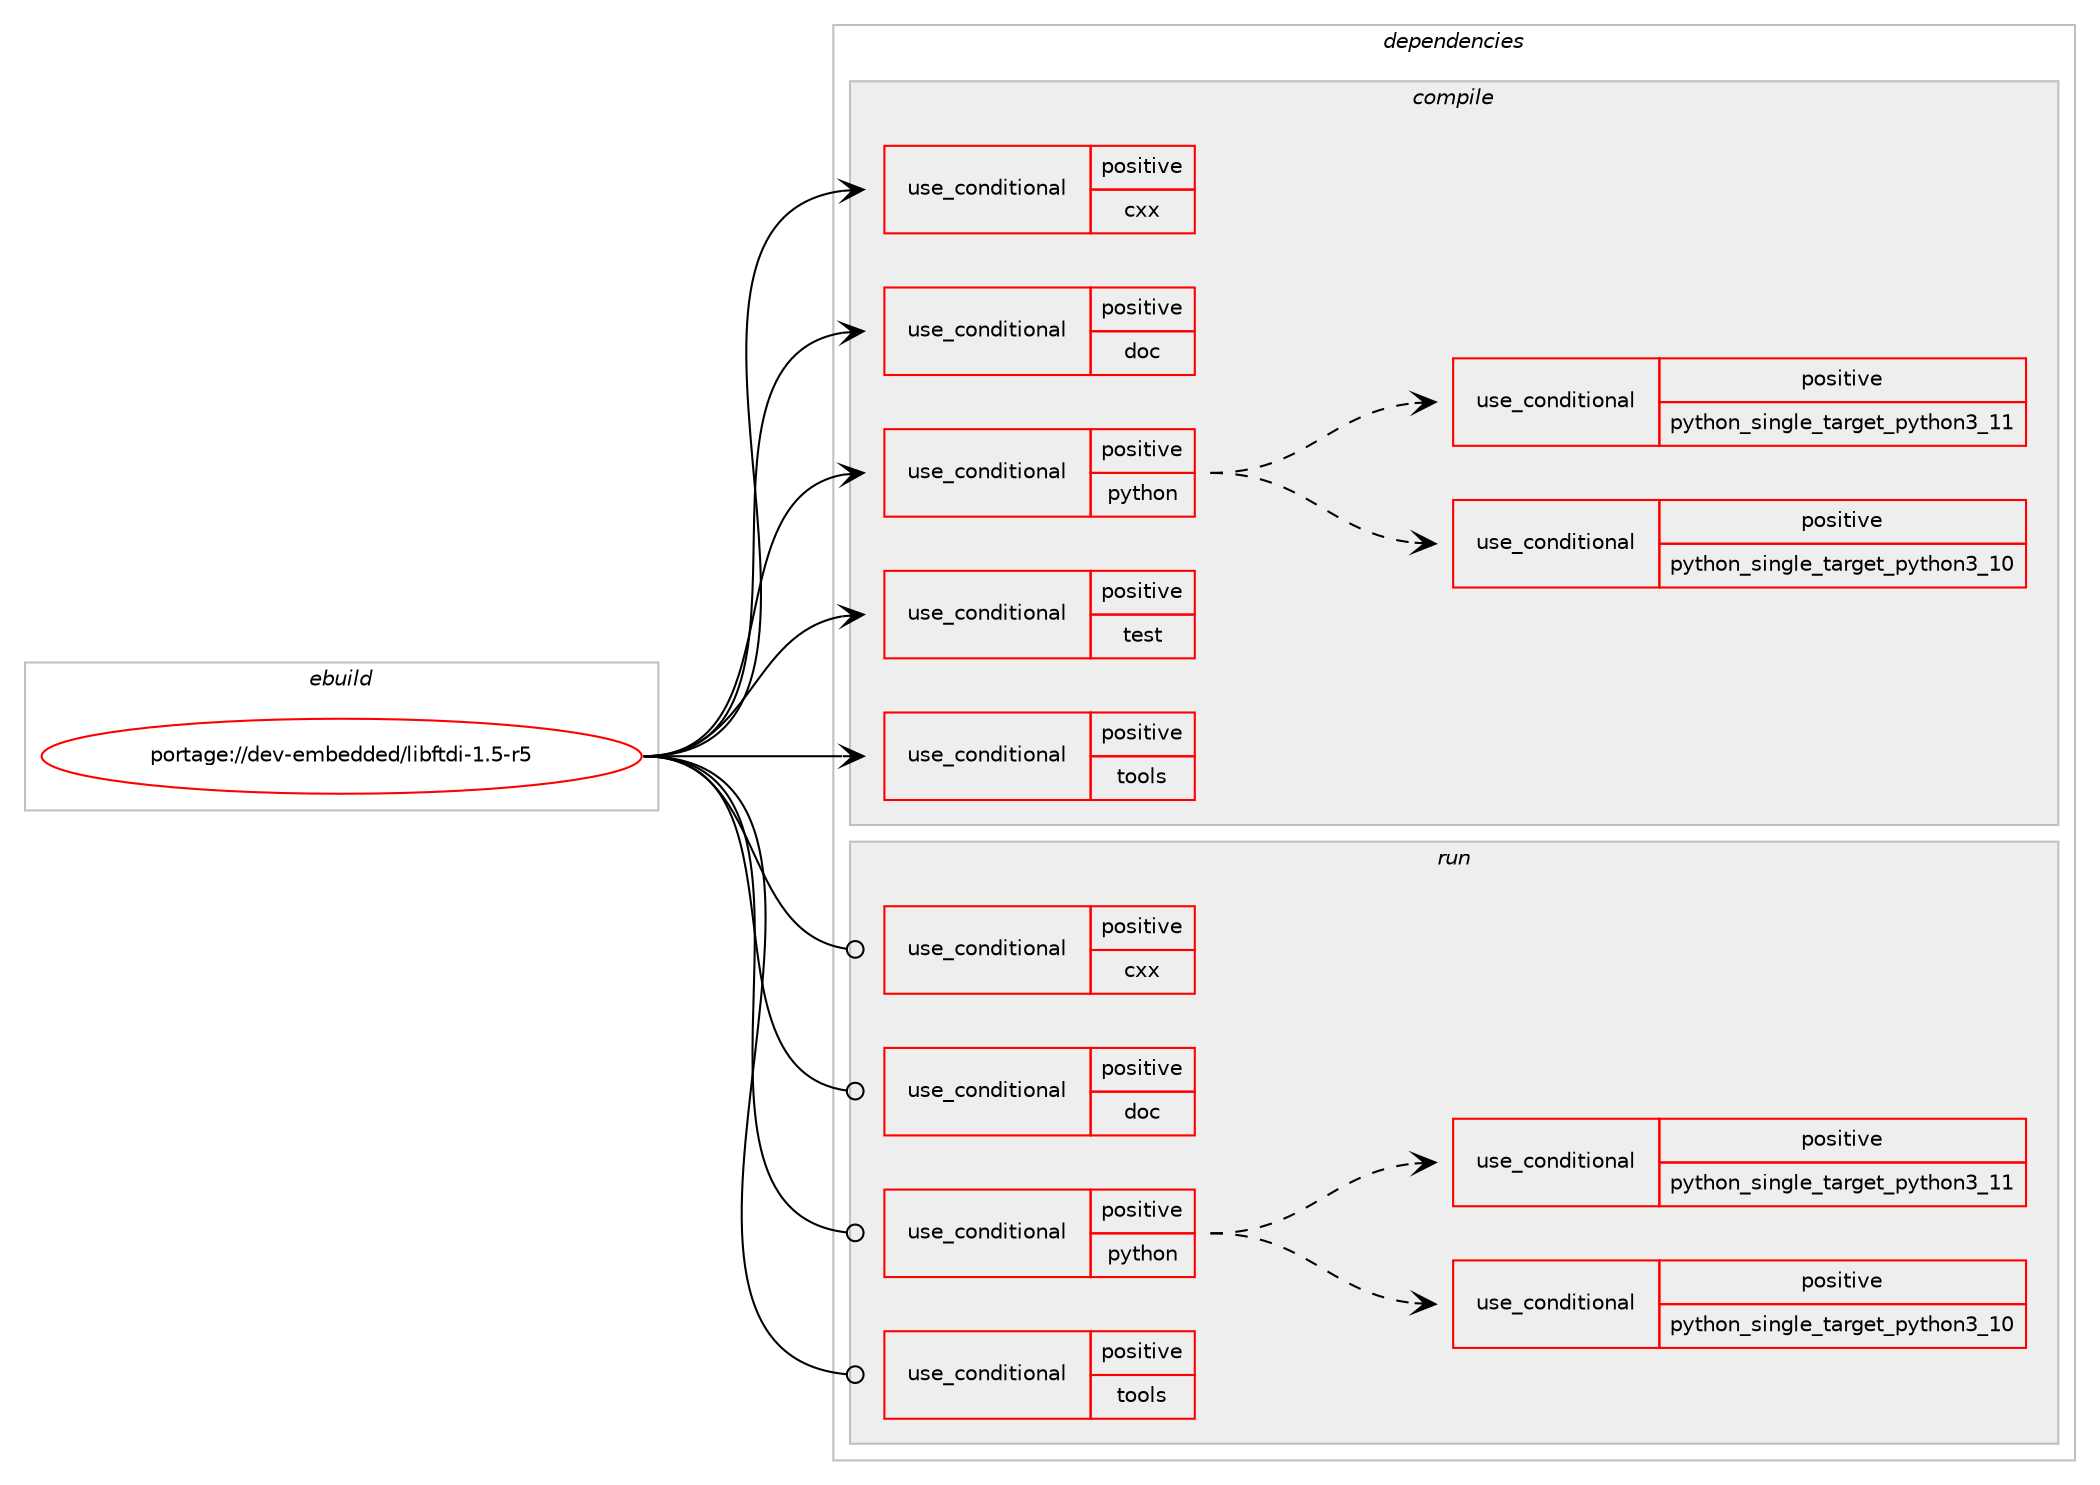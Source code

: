 digraph prolog {

# *************
# Graph options
# *************

newrank=true;
concentrate=true;
compound=true;
graph [rankdir=LR,fontname=Helvetica,fontsize=10,ranksep=1.5];#, ranksep=2.5, nodesep=0.2];
edge  [arrowhead=vee];
node  [fontname=Helvetica,fontsize=10];

# **********
# The ebuild
# **********

subgraph cluster_leftcol {
color=gray;
rank=same;
label=<<i>ebuild</i>>;
id [label="portage://dev-embedded/libftdi-1.5-r5", color=red, width=4, href="../dev-embedded/libftdi-1.5-r5.svg"];
}

# ****************
# The dependencies
# ****************

subgraph cluster_midcol {
color=gray;
label=<<i>dependencies</i>>;
subgraph cluster_compile {
fillcolor="#eeeeee";
style=filled;
label=<<i>compile</i>>;
subgraph cond18830 {
dependency33118 [label=<<TABLE BORDER="0" CELLBORDER="1" CELLSPACING="0" CELLPADDING="4"><TR><TD ROWSPAN="3" CELLPADDING="10">use_conditional</TD></TR><TR><TD>positive</TD></TR><TR><TD>cxx</TD></TR></TABLE>>, shape=none, color=red];
# *** BEGIN UNKNOWN DEPENDENCY TYPE (TODO) ***
# dependency33118 -> package_dependency(portage://dev-embedded/libftdi-1.5-r5,install,no,dev-libs,boost,none,[,,],[],[])
# *** END UNKNOWN DEPENDENCY TYPE (TODO) ***

}
id:e -> dependency33118:w [weight=20,style="solid",arrowhead="vee"];
subgraph cond18831 {
dependency33119 [label=<<TABLE BORDER="0" CELLBORDER="1" CELLSPACING="0" CELLPADDING="4"><TR><TD ROWSPAN="3" CELLPADDING="10">use_conditional</TD></TR><TR><TD>positive</TD></TR><TR><TD>doc</TD></TR></TABLE>>, shape=none, color=red];
# *** BEGIN UNKNOWN DEPENDENCY TYPE (TODO) ***
# dependency33119 -> package_dependency(portage://dev-embedded/libftdi-1.5-r5,install,weak,dev-embedded,libftdi,none,[,,],[slot(0)],[use(enable(doc),none)])
# *** END UNKNOWN DEPENDENCY TYPE (TODO) ***

}
id:e -> dependency33119:w [weight=20,style="solid",arrowhead="vee"];
subgraph cond18832 {
dependency33120 [label=<<TABLE BORDER="0" CELLBORDER="1" CELLSPACING="0" CELLPADDING="4"><TR><TD ROWSPAN="3" CELLPADDING="10">use_conditional</TD></TR><TR><TD>positive</TD></TR><TR><TD>python</TD></TR></TABLE>>, shape=none, color=red];
subgraph cond18833 {
dependency33121 [label=<<TABLE BORDER="0" CELLBORDER="1" CELLSPACING="0" CELLPADDING="4"><TR><TD ROWSPAN="3" CELLPADDING="10">use_conditional</TD></TR><TR><TD>positive</TD></TR><TR><TD>python_single_target_python3_10</TD></TR></TABLE>>, shape=none, color=red];
# *** BEGIN UNKNOWN DEPENDENCY TYPE (TODO) ***
# dependency33121 -> package_dependency(portage://dev-embedded/libftdi-1.5-r5,install,no,dev-lang,python,none,[,,],[slot(3.10)],[])
# *** END UNKNOWN DEPENDENCY TYPE (TODO) ***

}
dependency33120:e -> dependency33121:w [weight=20,style="dashed",arrowhead="vee"];
subgraph cond18834 {
dependency33122 [label=<<TABLE BORDER="0" CELLBORDER="1" CELLSPACING="0" CELLPADDING="4"><TR><TD ROWSPAN="3" CELLPADDING="10">use_conditional</TD></TR><TR><TD>positive</TD></TR><TR><TD>python_single_target_python3_11</TD></TR></TABLE>>, shape=none, color=red];
# *** BEGIN UNKNOWN DEPENDENCY TYPE (TODO) ***
# dependency33122 -> package_dependency(portage://dev-embedded/libftdi-1.5-r5,install,no,dev-lang,python,none,[,,],[slot(3.11)],[])
# *** END UNKNOWN DEPENDENCY TYPE (TODO) ***

}
dependency33120:e -> dependency33122:w [weight=20,style="dashed",arrowhead="vee"];
}
id:e -> dependency33120:w [weight=20,style="solid",arrowhead="vee"];
subgraph cond18835 {
dependency33123 [label=<<TABLE BORDER="0" CELLBORDER="1" CELLSPACING="0" CELLPADDING="4"><TR><TD ROWSPAN="3" CELLPADDING="10">use_conditional</TD></TR><TR><TD>positive</TD></TR><TR><TD>test</TD></TR></TABLE>>, shape=none, color=red];
# *** BEGIN UNKNOWN DEPENDENCY TYPE (TODO) ***
# dependency33123 -> package_dependency(portage://dev-embedded/libftdi-1.5-r5,install,no,dev-libs,boost,none,[,,],[],[])
# *** END UNKNOWN DEPENDENCY TYPE (TODO) ***

}
id:e -> dependency33123:w [weight=20,style="solid",arrowhead="vee"];
subgraph cond18836 {
dependency33124 [label=<<TABLE BORDER="0" CELLBORDER="1" CELLSPACING="0" CELLPADDING="4"><TR><TD ROWSPAN="3" CELLPADDING="10">use_conditional</TD></TR><TR><TD>positive</TD></TR><TR><TD>tools</TD></TR></TABLE>>, shape=none, color=red];
# *** BEGIN UNKNOWN DEPENDENCY TYPE (TODO) ***
# dependency33124 -> package_dependency(portage://dev-embedded/libftdi-1.5-r5,install,no,dev-libs,confuse,none,[,,],any_same_slot,[])
# *** END UNKNOWN DEPENDENCY TYPE (TODO) ***

}
id:e -> dependency33124:w [weight=20,style="solid",arrowhead="vee"];
# *** BEGIN UNKNOWN DEPENDENCY TYPE (TODO) ***
# id -> package_dependency(portage://dev-embedded/libftdi-1.5-r5,install,no,virtual,libusb,none,[,,],[slot(1)],[])
# *** END UNKNOWN DEPENDENCY TYPE (TODO) ***

}
subgraph cluster_compileandrun {
fillcolor="#eeeeee";
style=filled;
label=<<i>compile and run</i>>;
}
subgraph cluster_run {
fillcolor="#eeeeee";
style=filled;
label=<<i>run</i>>;
subgraph cond18837 {
dependency33125 [label=<<TABLE BORDER="0" CELLBORDER="1" CELLSPACING="0" CELLPADDING="4"><TR><TD ROWSPAN="3" CELLPADDING="10">use_conditional</TD></TR><TR><TD>positive</TD></TR><TR><TD>cxx</TD></TR></TABLE>>, shape=none, color=red];
# *** BEGIN UNKNOWN DEPENDENCY TYPE (TODO) ***
# dependency33125 -> package_dependency(portage://dev-embedded/libftdi-1.5-r5,run,no,dev-libs,boost,none,[,,],[],[])
# *** END UNKNOWN DEPENDENCY TYPE (TODO) ***

}
id:e -> dependency33125:w [weight=20,style="solid",arrowhead="odot"];
subgraph cond18838 {
dependency33126 [label=<<TABLE BORDER="0" CELLBORDER="1" CELLSPACING="0" CELLPADDING="4"><TR><TD ROWSPAN="3" CELLPADDING="10">use_conditional</TD></TR><TR><TD>positive</TD></TR><TR><TD>doc</TD></TR></TABLE>>, shape=none, color=red];
# *** BEGIN UNKNOWN DEPENDENCY TYPE (TODO) ***
# dependency33126 -> package_dependency(portage://dev-embedded/libftdi-1.5-r5,run,weak,dev-embedded,libftdi,none,[,,],[slot(0)],[use(enable(doc),none)])
# *** END UNKNOWN DEPENDENCY TYPE (TODO) ***

}
id:e -> dependency33126:w [weight=20,style="solid",arrowhead="odot"];
subgraph cond18839 {
dependency33127 [label=<<TABLE BORDER="0" CELLBORDER="1" CELLSPACING="0" CELLPADDING="4"><TR><TD ROWSPAN="3" CELLPADDING="10">use_conditional</TD></TR><TR><TD>positive</TD></TR><TR><TD>python</TD></TR></TABLE>>, shape=none, color=red];
subgraph cond18840 {
dependency33128 [label=<<TABLE BORDER="0" CELLBORDER="1" CELLSPACING="0" CELLPADDING="4"><TR><TD ROWSPAN="3" CELLPADDING="10">use_conditional</TD></TR><TR><TD>positive</TD></TR><TR><TD>python_single_target_python3_10</TD></TR></TABLE>>, shape=none, color=red];
# *** BEGIN UNKNOWN DEPENDENCY TYPE (TODO) ***
# dependency33128 -> package_dependency(portage://dev-embedded/libftdi-1.5-r5,run,no,dev-lang,python,none,[,,],[slot(3.10)],[])
# *** END UNKNOWN DEPENDENCY TYPE (TODO) ***

}
dependency33127:e -> dependency33128:w [weight=20,style="dashed",arrowhead="vee"];
subgraph cond18841 {
dependency33129 [label=<<TABLE BORDER="0" CELLBORDER="1" CELLSPACING="0" CELLPADDING="4"><TR><TD ROWSPAN="3" CELLPADDING="10">use_conditional</TD></TR><TR><TD>positive</TD></TR><TR><TD>python_single_target_python3_11</TD></TR></TABLE>>, shape=none, color=red];
# *** BEGIN UNKNOWN DEPENDENCY TYPE (TODO) ***
# dependency33129 -> package_dependency(portage://dev-embedded/libftdi-1.5-r5,run,no,dev-lang,python,none,[,,],[slot(3.11)],[])
# *** END UNKNOWN DEPENDENCY TYPE (TODO) ***

}
dependency33127:e -> dependency33129:w [weight=20,style="dashed",arrowhead="vee"];
}
id:e -> dependency33127:w [weight=20,style="solid",arrowhead="odot"];
subgraph cond18842 {
dependency33130 [label=<<TABLE BORDER="0" CELLBORDER="1" CELLSPACING="0" CELLPADDING="4"><TR><TD ROWSPAN="3" CELLPADDING="10">use_conditional</TD></TR><TR><TD>positive</TD></TR><TR><TD>tools</TD></TR></TABLE>>, shape=none, color=red];
# *** BEGIN UNKNOWN DEPENDENCY TYPE (TODO) ***
# dependency33130 -> package_dependency(portage://dev-embedded/libftdi-1.5-r5,run,no,dev-libs,confuse,none,[,,],any_same_slot,[])
# *** END UNKNOWN DEPENDENCY TYPE (TODO) ***

}
id:e -> dependency33130:w [weight=20,style="solid",arrowhead="odot"];
# *** BEGIN UNKNOWN DEPENDENCY TYPE (TODO) ***
# id -> package_dependency(portage://dev-embedded/libftdi-1.5-r5,run,no,virtual,libusb,none,[,,],[slot(1)],[])
# *** END UNKNOWN DEPENDENCY TYPE (TODO) ***

}
}

# **************
# The candidates
# **************

subgraph cluster_choices {
rank=same;
color=gray;
label=<<i>candidates</i>>;

}

}
